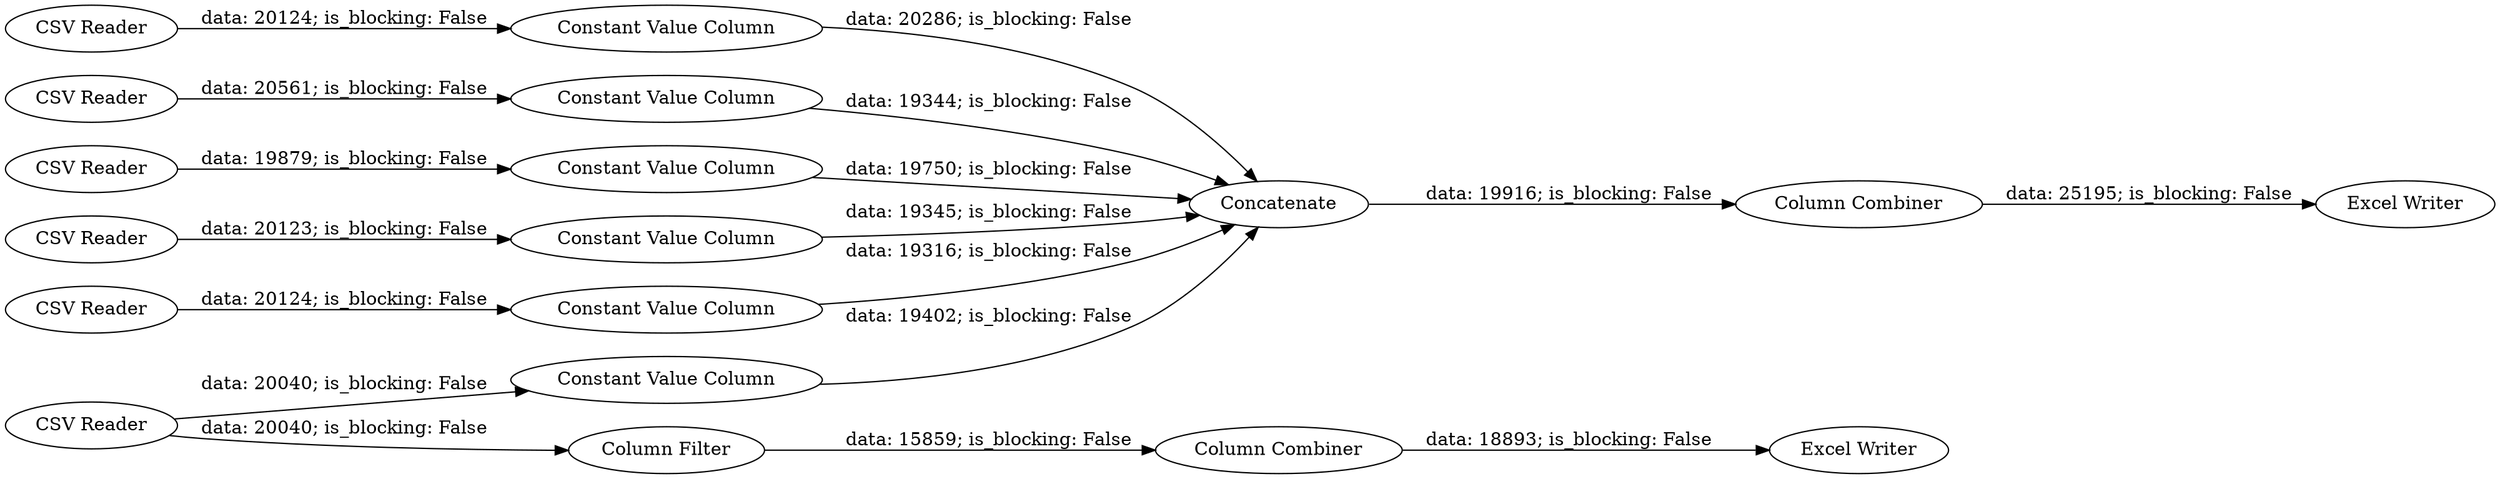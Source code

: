 digraph {
	"6933512720331354877_21" [label="CSV Reader"]
	"6933512720331354877_24" [label="CSV Reader"]
	"6933512720331354877_7" [label="Constant Value Column"]
	"6933512720331354877_3" [label="Constant Value Column"]
	"6933512720331354877_19" [label="CSV Reader"]
	"6933512720331354877_6" [label="Column Filter"]
	"6933512720331354877_23" [label="CSV Reader"]
	"6933512720331354877_20" [label=Concatenate]
	"6933512720331354877_29" [label="Excel Writer"]
	"6933512720331354877_10" [label="Constant Value Column"]
	"6933512720331354877_28" [label="Column Combiner"]
	"6933512720331354877_22" [label="CSV Reader"]
	"6933512720331354877_27" [label="Excel Writer"]
	"6933512720331354877_25" [label="CSV Reader"]
	"6933512720331354877_8" [label="Constant Value Column"]
	"6933512720331354877_26" [label="Column Combiner"]
	"6933512720331354877_15" [label="Constant Value Column"]
	"6933512720331354877_14" [label="Constant Value Column"]
	"6933512720331354877_22" -> "6933512720331354877_8" [label="data: 20124; is_blocking: False"]
	"6933512720331354877_24" -> "6933512720331354877_14" [label="data: 20124; is_blocking: False"]
	"6933512720331354877_28" -> "6933512720331354877_29" [label="data: 18893; is_blocking: False"]
	"6933512720331354877_6" -> "6933512720331354877_28" [label="data: 15859; is_blocking: False"]
	"6933512720331354877_23" -> "6933512720331354877_10" [label="data: 20123; is_blocking: False"]
	"6933512720331354877_19" -> "6933512720331354877_3" [label="data: 19879; is_blocking: False"]
	"6933512720331354877_15" -> "6933512720331354877_20" [label="data: 19402; is_blocking: False"]
	"6933512720331354877_25" -> "6933512720331354877_6" [label="data: 20040; is_blocking: False"]
	"6933512720331354877_21" -> "6933512720331354877_7" [label="data: 20561; is_blocking: False"]
	"6933512720331354877_8" -> "6933512720331354877_20" [label="data: 19316; is_blocking: False"]
	"6933512720331354877_26" -> "6933512720331354877_27" [label="data: 25195; is_blocking: False"]
	"6933512720331354877_10" -> "6933512720331354877_20" [label="data: 19345; is_blocking: False"]
	"6933512720331354877_3" -> "6933512720331354877_20" [label="data: 19750; is_blocking: False"]
	"6933512720331354877_14" -> "6933512720331354877_20" [label="data: 20286; is_blocking: False"]
	"6933512720331354877_25" -> "6933512720331354877_15" [label="data: 20040; is_blocking: False"]
	"6933512720331354877_7" -> "6933512720331354877_20" [label="data: 19344; is_blocking: False"]
	"6933512720331354877_20" -> "6933512720331354877_26" [label="data: 19916; is_blocking: False"]
	rankdir=LR
}
